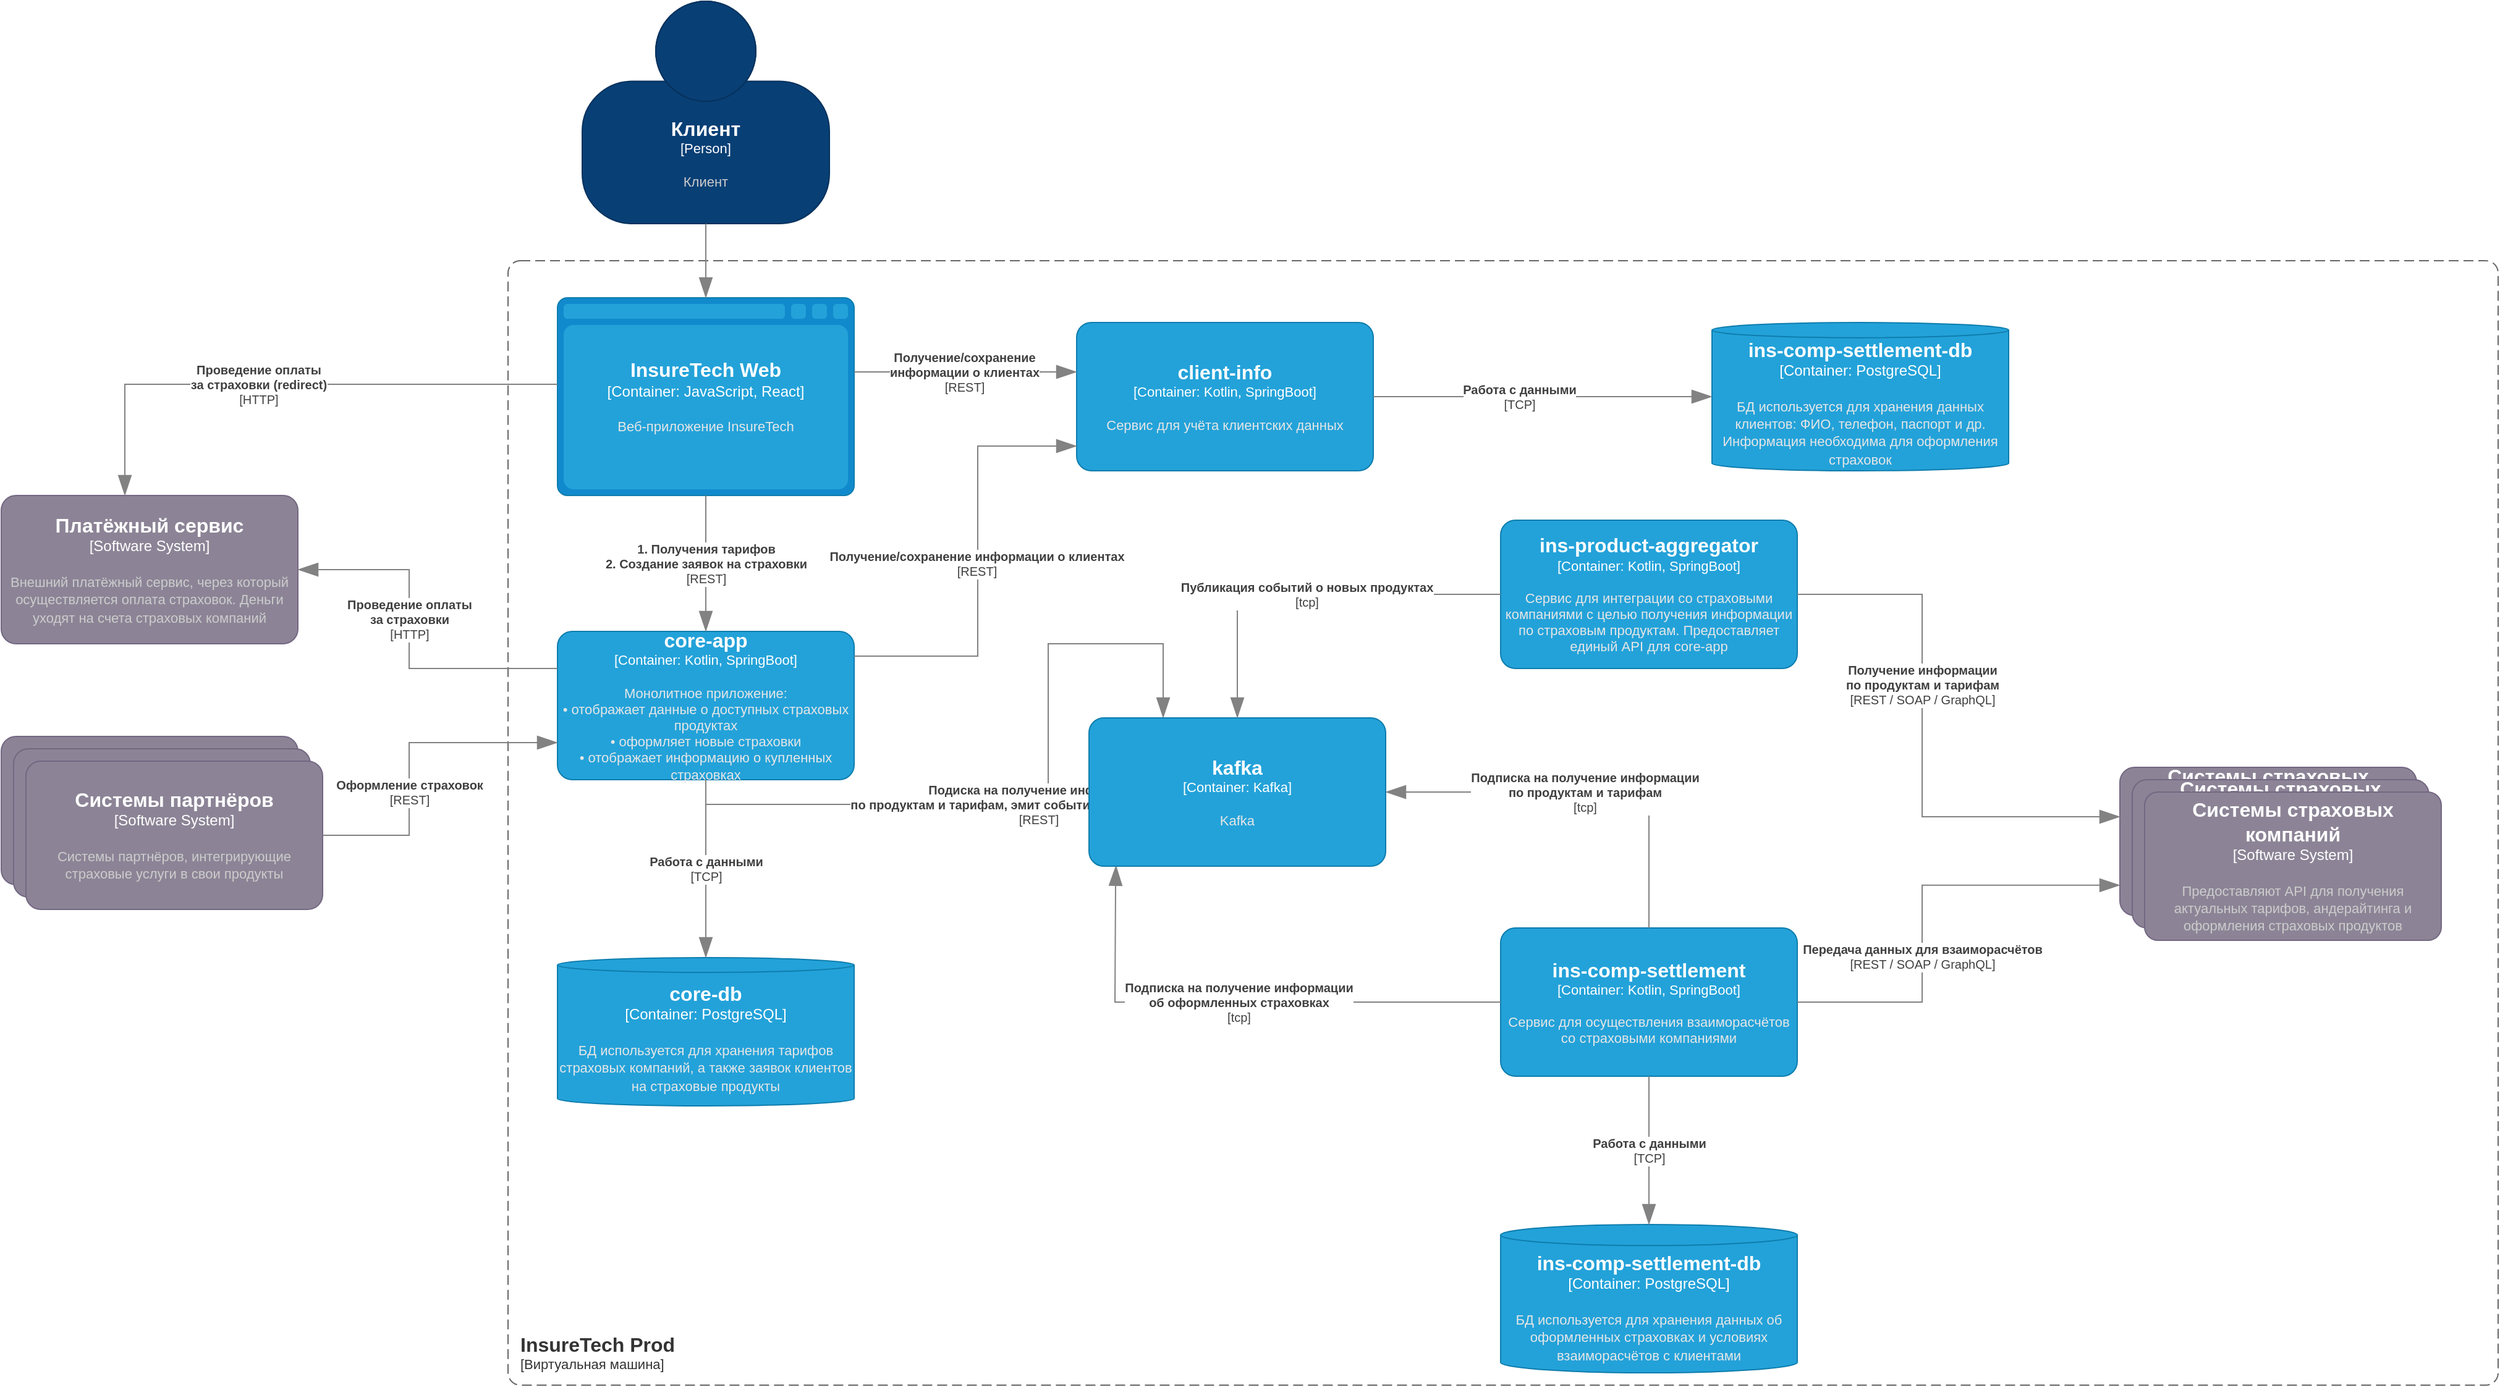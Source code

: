 <mxfile version="26.1.0">
  <diagram id="51zmUan4mFf6pz3q3UUt" name="InsureTech">
    <mxGraphModel dx="1765" dy="2244" grid="1" gridSize="10" guides="1" tooltips="1" connect="1" arrows="1" fold="1" page="1" pageScale="1" pageWidth="827" pageHeight="1169" math="0" shadow="0">
      <root>
        <mxCell id="0" />
        <mxCell id="1" parent="0" />
        <object placeholders="1" c4Name="InsureTech Prod" c4Type="SystemScopeBoundary" c4Application="Виртуальная машина" label="&lt;font style=&quot;font-size: 16px&quot;&gt;&lt;b&gt;&lt;div style=&quot;text-align: left&quot;&gt;%c4Name%&lt;/div&gt;&lt;/b&gt;&lt;/font&gt;&lt;div style=&quot;text-align: left&quot;&gt;[%c4Application%]&lt;/div&gt;" id="uZ0quFO-MIEIE11IO5jD-1">
          <mxCell style="rounded=1;fontSize=11;whiteSpace=wrap;html=1;dashed=1;arcSize=20;fillColor=none;strokeColor=#666666;fontColor=#333333;labelBackgroundColor=none;align=left;verticalAlign=bottom;labelBorderColor=none;spacingTop=0;spacing=10;dashPattern=8 4;metaEdit=1;rotatable=0;perimeter=rectanglePerimeter;noLabel=0;labelPadding=0;allowArrows=0;connectable=0;expand=0;recursiveResize=0;editable=1;pointerEvents=0;absoluteArcSize=1;points=[[0.25,0,0],[0.5,0,0],[0.75,0,0],[1,0.25,0],[1,0.5,0],[1,0.75,0],[0.75,1,0],[0.5,1,0],[0.25,1,0],[0,0.75,0],[0,0.5,0],[0,0.25,0]];" parent="1" vertex="1">
            <mxGeometry x="450" y="130" width="1610" height="910" as="geometry" />
          </mxCell>
        </object>
        <object placeholders="1" c4Type="core-db" c4Container="Container" c4Technology="PostgreSQL" c4Description="БД используется для хранения тарифов страховых компаний, а также заявок клиентов на страховые продукты" label="&lt;font style=&quot;font-size: 16px&quot;&gt;&lt;b&gt;%c4Type%&lt;/b&gt;&lt;/font&gt;&lt;div&gt;[%c4Container%:&amp;nbsp;%c4Technology%]&lt;/div&gt;&lt;br&gt;&lt;div&gt;&lt;font style=&quot;font-size: 11px&quot;&gt;&lt;font color=&quot;#E6E6E6&quot;&gt;%c4Description%&lt;/font&gt;&lt;/div&gt;" id="uZ0quFO-MIEIE11IO5jD-2">
          <mxCell style="shape=cylinder3;size=6.0;whiteSpace=wrap;html=1;boundedLbl=1;rounded=0;labelBackgroundColor=none;fillColor=#23A2D9;fontSize=12;fontColor=#ffffff;align=center;strokeColor=#0E7DAD;metaEdit=1;points=[[0.5,0,0],[1,0.25,0],[1,0.5,0],[1,0.75,0],[0.5,1,0],[0,0.75,0],[0,0.5,0],[0,0.25,0]];resizable=0;" parent="1" vertex="1">
            <mxGeometry x="490" y="694" width="240" height="120" as="geometry" />
          </mxCell>
        </object>
        <object placeholders="1" c4Name="core-app" c4Type="Container" c4Technology="Kotlin, SpringBoot" c4Description="Монолитное приложение:&#xa;• отображает данные о доступных страховых продуктах&#xa;• оформляет новые страховки&#xa;• отображает информацию о купленных страховках" label="&lt;font style=&quot;font-size: 16px&quot;&gt;&lt;b&gt;%c4Name%&lt;/b&gt;&lt;/font&gt;&lt;div&gt;[%c4Type%: %c4Technology%]&lt;/div&gt;&lt;br&gt;&lt;div&gt;&lt;font style=&quot;font-size: 11px&quot;&gt;&lt;font color=&quot;#E6E6E6&quot;&gt;%c4Description%&lt;/font&gt;&lt;/div&gt;" id="uZ0quFO-MIEIE11IO5jD-3">
          <mxCell style="rounded=1;whiteSpace=wrap;html=1;fontSize=11;labelBackgroundColor=none;fillColor=#23A2D9;fontColor=#ffffff;align=center;arcSize=10;strokeColor=#0E7DAD;metaEdit=1;resizable=0;points=[[0.25,0,0],[0.5,0,0],[0.75,0,0],[1,0.25,0],[1,0.5,0],[1,0.75,0],[0.75,1,0],[0.5,1,0],[0.25,1,0],[0,0.75,0],[0,0.5,0],[0,0.25,0]];" parent="1" vertex="1">
            <mxGeometry x="490" y="430" width="240" height="120" as="geometry" />
          </mxCell>
        </object>
        <object placeholders="1" c4Type="InsureTech Web" c4Container="Container" c4Technology="JavaScript, React" c4Description="Веб-приложение InsureTech" label="&lt;font style=&quot;font-size: 16px&quot;&gt;&lt;b&gt;%c4Type%&lt;/b&gt;&lt;/font&gt;&lt;div&gt;[%c4Container%:&amp;nbsp;%c4Technology%]&lt;/div&gt;&lt;br&gt;&lt;div&gt;&lt;font style=&quot;font-size: 11px&quot;&gt;&lt;font color=&quot;#E6E6E6&quot;&gt;%c4Description%&lt;/font&gt;&lt;/div&gt;" id="uZ0quFO-MIEIE11IO5jD-4">
          <mxCell style="shape=mxgraph.c4.webBrowserContainer2;whiteSpace=wrap;html=1;boundedLbl=1;rounded=0;labelBackgroundColor=none;strokeColor=#118ACD;fillColor=#23A2D9;strokeColor=#118ACD;strokeColor2=#0E7DAD;fontSize=12;fontColor=#ffffff;align=center;metaEdit=1;points=[[0.5,0,0],[1,0.25,0],[1,0.5,0],[1,0.75,0],[0.5,1,0],[0,0.75,0],[0,0.5,0],[0,0.25,0]];resizable=0;" parent="1" vertex="1">
            <mxGeometry x="490" y="160" width="240" height="160" as="geometry" />
          </mxCell>
        </object>
        <object placeholders="1" c4Type="Relationship" c4Technology="REST" c4Description="1. Получения тарифов&#xa;2. Создание заявок на страховки" label="&lt;div style=&quot;text-align: left&quot;&gt;&lt;div style=&quot;text-align: center&quot;&gt;&lt;b&gt;%c4Description%&lt;/b&gt;&lt;/div&gt;&lt;div style=&quot;text-align: center&quot;&gt;[%c4Technology%]&lt;/div&gt;&lt;/div&gt;" id="uZ0quFO-MIEIE11IO5jD-5">
          <mxCell style="endArrow=blockThin;html=1;fontSize=10;fontColor=#404040;strokeWidth=1;endFill=1;strokeColor=#828282;elbow=vertical;metaEdit=1;endSize=14;startSize=14;jumpStyle=arc;jumpSize=16;rounded=0;edgeStyle=orthogonalEdgeStyle;" parent="1" source="uZ0quFO-MIEIE11IO5jD-4" target="uZ0quFO-MIEIE11IO5jD-3" edge="1">
            <mxGeometry width="240" relative="1" as="geometry">
              <mxPoint x="550" y="290" as="sourcePoint" />
              <mxPoint x="790" y="290" as="targetPoint" />
              <Array as="points">
                <mxPoint x="610" y="160" />
              </Array>
            </mxGeometry>
          </mxCell>
        </object>
        <object placeholders="1" c4Type="Relationship" c4Technology="TCP" c4Description="Работа с данными" label="&lt;div style=&quot;text-align: left&quot;&gt;&lt;div style=&quot;text-align: center&quot;&gt;&lt;b&gt;%c4Description%&lt;/b&gt;&lt;/div&gt;&lt;div style=&quot;text-align: center&quot;&gt;[%c4Technology%]&lt;/div&gt;&lt;/div&gt;" id="uZ0quFO-MIEIE11IO5jD-6">
          <mxCell style="endArrow=blockThin;html=1;fontSize=10;fontColor=#404040;strokeWidth=1;endFill=1;strokeColor=#828282;elbow=vertical;metaEdit=1;endSize=14;startSize=14;jumpStyle=arc;jumpSize=16;rounded=0;edgeStyle=orthogonalEdgeStyle;" parent="1" source="uZ0quFO-MIEIE11IO5jD-3" target="uZ0quFO-MIEIE11IO5jD-2" edge="1">
            <mxGeometry width="240" relative="1" as="geometry">
              <mxPoint x="600" y="600" as="sourcePoint" />
              <mxPoint x="840" y="600" as="targetPoint" />
            </mxGeometry>
          </mxCell>
        </object>
        <object placeholders="1" c4Name="Системы партнеров" c4Type="Software System" c4Description="Системы партнеров, интегрирующие страховые услуги в свои продукты" label="&lt;font style=&quot;font-size: 16px&quot;&gt;&lt;b&gt;%c4Name%&lt;/b&gt;&lt;/font&gt;&lt;div&gt;[%c4Type%]&lt;/div&gt;&lt;br&gt;&lt;div&gt;&lt;font style=&quot;font-size: 11px&quot;&gt;&lt;font color=&quot;#cccccc&quot;&gt;%c4Description%&lt;/font&gt;&lt;/div&gt;" id="uZ0quFO-MIEIE11IO5jD-7">
          <mxCell style="rounded=1;whiteSpace=wrap;html=1;labelBackgroundColor=none;fillColor=#8C8496;fontColor=#ffffff;align=center;arcSize=10;strokeColor=#736782;metaEdit=1;resizable=0;points=[[0.25,0,0],[0.5,0,0],[0.75,0,0],[1,0.25,0],[1,0.5,0],[1,0.75,0],[0.75,1,0],[0.5,1,0],[0.25,1,0],[0,0.75,0],[0,0.5,0],[0,0.25,0]];" parent="1" vertex="1">
            <mxGeometry x="40" y="515" width="240" height="120" as="geometry" />
          </mxCell>
        </object>
        <object placeholders="1" c4Name="Системы партнеров" c4Type="Software System" c4Description="Системы партнеров, интегрирующие страховые услуги в свои продукты" label="&lt;font style=&quot;font-size: 16px&quot;&gt;&lt;b&gt;%c4Name%&lt;/b&gt;&lt;/font&gt;&lt;div&gt;[%c4Type%]&lt;/div&gt;&lt;br&gt;&lt;div&gt;&lt;font style=&quot;font-size: 11px&quot;&gt;&lt;font color=&quot;#cccccc&quot;&gt;%c4Description%&lt;/font&gt;&lt;/div&gt;" id="uZ0quFO-MIEIE11IO5jD-8">
          <mxCell style="rounded=1;whiteSpace=wrap;html=1;labelBackgroundColor=none;fillColor=#8C8496;fontColor=#ffffff;align=center;arcSize=10;strokeColor=#736782;metaEdit=1;resizable=0;points=[[0.25,0,0],[0.5,0,0],[0.75,0,0],[1,0.25,0],[1,0.5,0],[1,0.75,0],[0.75,1,0],[0.5,1,0],[0.25,1,0],[0,0.75,0],[0,0.5,0],[0,0.25,0]];" parent="1" vertex="1">
            <mxGeometry x="50" y="525" width="240" height="120" as="geometry" />
          </mxCell>
        </object>
        <object placeholders="1" c4Name="Системы партнёров" c4Type="Software System" c4Description="Системы партнёров, интегрирующие страховые услуги в свои продукты" label="&lt;font style=&quot;font-size: 16px&quot;&gt;&lt;b&gt;%c4Name%&lt;/b&gt;&lt;/font&gt;&lt;div&gt;[%c4Type%]&lt;/div&gt;&lt;br&gt;&lt;div&gt;&lt;font style=&quot;font-size: 11px&quot;&gt;&lt;font color=&quot;#cccccc&quot;&gt;%c4Description%&lt;/font&gt;&lt;/div&gt;" id="uZ0quFO-MIEIE11IO5jD-9">
          <mxCell style="rounded=1;whiteSpace=wrap;html=1;labelBackgroundColor=none;fillColor=#8C8496;fontColor=#ffffff;align=center;arcSize=10;strokeColor=#736782;metaEdit=1;resizable=0;points=[[0.25,0,0],[0.5,0,0],[0.75,0,0],[1,0.25,0],[1,0.5,0],[1,0.75,0],[0.75,1,0],[0.5,1,0],[0.25,1,0],[0,0.75,0],[0,0.5,0],[0,0.25,0]];" parent="1" vertex="1">
            <mxGeometry x="60" y="535" width="240" height="120" as="geometry" />
          </mxCell>
        </object>
        <object placeholders="1" c4Type="Relationship" c4Technology="REST" c4Description="Оформление страховок" label="&lt;div style=&quot;text-align: left&quot;&gt;&lt;div style=&quot;text-align: center&quot;&gt;&lt;b&gt;%c4Description%&lt;/b&gt;&lt;/div&gt;&lt;div style=&quot;text-align: center&quot;&gt;[%c4Technology%]&lt;/div&gt;&lt;/div&gt;" id="uZ0quFO-MIEIE11IO5jD-10">
          <mxCell style="endArrow=blockThin;html=1;fontSize=10;fontColor=#404040;strokeWidth=1;endFill=1;strokeColor=#828282;elbow=vertical;metaEdit=1;endSize=14;startSize=14;jumpStyle=arc;jumpSize=16;rounded=0;edgeStyle=orthogonalEdgeStyle;" parent="1" source="uZ0quFO-MIEIE11IO5jD-9" target="uZ0quFO-MIEIE11IO5jD-3" edge="1">
            <mxGeometry x="-0.207" width="240" relative="1" as="geometry">
              <mxPoint x="50" y="415" as="sourcePoint" />
              <mxPoint x="490" y="595" as="targetPoint" />
              <Array as="points">
                <mxPoint x="370" y="595" />
                <mxPoint x="370" y="520" />
              </Array>
              <mxPoint as="offset" />
            </mxGeometry>
          </mxCell>
        </object>
        <object placeholders="1" c4Name="Системы страховых компаний" c4Type="Software System" c4Description="Системы страховых компаний, предоставляющие API для получения актуальных тарифов, андерайтинга и оформления страховых продуктов" label="&lt;font style=&quot;font-size: 16px&quot;&gt;&lt;b&gt;%c4Name%&lt;/b&gt;&lt;/font&gt;&lt;div&gt;[%c4Type%]&lt;/div&gt;&lt;br&gt;&lt;div&gt;&lt;font style=&quot;font-size: 11px&quot;&gt;&lt;font color=&quot;#cccccc&quot;&gt;%c4Description%&lt;/font&gt;&lt;/div&gt;" id="uZ0quFO-MIEIE11IO5jD-11">
          <mxCell style="rounded=1;whiteSpace=wrap;html=1;labelBackgroundColor=none;fillColor=#8C8496;fontColor=#ffffff;align=center;arcSize=10;strokeColor=#736782;metaEdit=1;resizable=0;points=[[0.25,0,0],[0.5,0,0],[0.75,0,0],[1,0.25,0],[1,0.5,0],[1,0.75,0],[0.75,1,0],[0.5,1,0],[0.25,1,0],[0,0.75,0],[0,0.5,0],[0,0.25,0]];" parent="1" vertex="1">
            <mxGeometry x="1754" y="540" width="240" height="120" as="geometry" />
          </mxCell>
        </object>
        <object placeholders="1" c4Name="Системы страховых компаний" c4Type="Software System" c4Description="Системы страховых компаний, предоставляющие API для получения актуальных тарифов, андерайтинга и оформления страховых продуктов" label="&lt;font style=&quot;font-size: 16px&quot;&gt;&lt;b&gt;%c4Name%&lt;/b&gt;&lt;/font&gt;&lt;div&gt;[%c4Type%]&lt;/div&gt;&lt;br&gt;&lt;div&gt;&lt;font style=&quot;font-size: 11px&quot;&gt;&lt;font color=&quot;#cccccc&quot;&gt;%c4Description%&lt;/font&gt;&lt;/div&gt;" id="uZ0quFO-MIEIE11IO5jD-12">
          <mxCell style="rounded=1;whiteSpace=wrap;html=1;labelBackgroundColor=none;fillColor=#8C8496;fontColor=#ffffff;align=center;arcSize=10;strokeColor=#736782;metaEdit=1;resizable=0;points=[[0.25,0,0],[0.5,0,0],[0.75,0,0],[1,0.25,0],[1,0.5,0],[1,0.75,0],[0.75,1,0],[0.5,1,0],[0.25,1,0],[0,0.75,0],[0,0.5,0],[0,0.25,0]];" parent="1" vertex="1">
            <mxGeometry x="1764" y="550" width="240" height="120" as="geometry" />
          </mxCell>
        </object>
        <object placeholders="1" c4Name="Системы страховых компаний" c4Type="Software System" c4Description="Предоставляют API для получения актуальных тарифов, андерайтинга и оформления страховых продуктов" label="&lt;font style=&quot;font-size: 16px&quot;&gt;&lt;b&gt;%c4Name%&lt;/b&gt;&lt;/font&gt;&lt;div&gt;[%c4Type%]&lt;/div&gt;&lt;br&gt;&lt;div&gt;&lt;font style=&quot;font-size: 11px&quot;&gt;&lt;font color=&quot;#cccccc&quot;&gt;%c4Description%&lt;/font&gt;&lt;/div&gt;" id="uZ0quFO-MIEIE11IO5jD-13">
          <mxCell style="rounded=1;whiteSpace=wrap;html=1;labelBackgroundColor=none;fillColor=#8C8496;fontColor=#ffffff;align=center;arcSize=9;strokeColor=#736782;metaEdit=1;resizable=0;points=[[0.25,0,0],[0.5,0,0],[0.75,0,0],[1,0.25,0],[1,0.5,0],[1,0.75,0],[0.75,1,0],[0.5,1,0],[0.25,1,0],[0,0.75,0],[0,0.5,0],[0,0.25,0]];" parent="1" vertex="1">
            <mxGeometry x="1774" y="560" width="240" height="120" as="geometry" />
          </mxCell>
        </object>
        <object placeholders="1" c4Name="ins-product-aggregator" c4Type="Container" c4Technology="Kotlin, SpringBoot" c4Description="Сервис для интеграции со страховыми компаниями с целью получения информации по страховым продуктам. Предоставляет единый API для core-app" label="&lt;font style=&quot;font-size: 16px&quot;&gt;&lt;b&gt;%c4Name%&lt;/b&gt;&lt;/font&gt;&lt;div&gt;[%c4Type%: %c4Technology%]&lt;/div&gt;&lt;br&gt;&lt;div&gt;&lt;font style=&quot;font-size: 11px&quot;&gt;&lt;font color=&quot;#E6E6E6&quot;&gt;%c4Description%&lt;/font&gt;&lt;/div&gt;" id="uZ0quFO-MIEIE11IO5jD-16">
          <mxCell style="rounded=1;whiteSpace=wrap;html=1;fontSize=11;labelBackgroundColor=none;fillColor=#23A2D9;fontColor=#ffffff;align=center;arcSize=10;strokeColor=#0E7DAD;metaEdit=1;resizable=0;points=[[0.25,0,0],[0.5,0,0],[0.75,0,0],[1,0.25,0],[1,0.5,0],[1,0.75,0],[0.75,1,0],[0.5,1,0],[0.25,1,0],[0,0.75,0],[0,0.5,0],[0,0.25,0]];" parent="1" vertex="1">
            <mxGeometry x="1253" y="340" width="240" height="120" as="geometry" />
          </mxCell>
        </object>
        <object placeholders="1" c4Type="Relationship" c4Technology="REST / SOAP / GraphQL" c4Description="Получение информации &#xa;по продуктам и тарифам" label="&lt;div style=&quot;text-align: left&quot;&gt;&lt;div style=&quot;text-align: center&quot;&gt;&lt;b&gt;%c4Description%&lt;/b&gt;&lt;/div&gt;&lt;div style=&quot;text-align: center&quot;&gt;[%c4Technology%]&lt;/div&gt;&lt;/div&gt;" id="uZ0quFO-MIEIE11IO5jD-17">
          <mxCell style="endArrow=blockThin;html=1;fontSize=10;fontColor=#404040;strokeWidth=1;endFill=1;strokeColor=#828282;elbow=vertical;metaEdit=1;endSize=14;startSize=14;jumpStyle=arc;jumpSize=16;rounded=0;edgeStyle=orthogonalEdgeStyle;exitX=1;exitY=0.5;exitDx=0;exitDy=0;exitPerimeter=0;" parent="1" source="uZ0quFO-MIEIE11IO5jD-16" target="uZ0quFO-MIEIE11IO5jD-11" edge="1">
            <mxGeometry x="-0.214" width="240" relative="1" as="geometry">
              <mxPoint x="1004" y="390" as="sourcePoint" />
              <mxPoint x="1244" y="390" as="targetPoint" />
              <mxPoint as="offset" />
              <Array as="points">
                <mxPoint x="1594" y="400" />
                <mxPoint x="1594" y="580" />
              </Array>
            </mxGeometry>
          </mxCell>
        </object>
        <object placeholders="1" c4Type="Relationship" c4Technology="REST" c4Description="Подиска на получение информации &#xa;по продуктам и тарифам, эмит событий на продажу полисов" label="&lt;div style=&quot;text-align: left&quot;&gt;&lt;div style=&quot;text-align: center&quot;&gt;&lt;b&gt;%c4Description%&lt;/b&gt;&lt;/div&gt;&lt;div style=&quot;text-align: center&quot;&gt;[%c4Technology%]&lt;/div&gt;&lt;/div&gt;" id="uZ0quFO-MIEIE11IO5jD-18">
          <mxCell style="endArrow=blockThin;html=1;fontSize=10;fontColor=#404040;strokeWidth=1;endFill=1;strokeColor=#828282;elbow=vertical;metaEdit=1;endSize=14;startSize=14;jumpStyle=arc;jumpSize=16;rounded=0;edgeStyle=orthogonalEdgeStyle;entryX=0.25;entryY=0;entryDx=0;entryDy=0;entryPerimeter=0;" parent="1" source="uZ0quFO-MIEIE11IO5jD-3" target="TQWlQc1wtpcadUe5dc86-1" edge="1">
            <mxGeometry width="240" relative="1" as="geometry">
              <mxPoint x="1190" y="500" as="sourcePoint" />
              <mxPoint x="1370" y="500" as="targetPoint" />
              <mxPoint x="-1" as="offset" />
              <Array as="points">
                <mxPoint x="610" y="570" />
                <mxPoint x="887" y="570" />
                <mxPoint x="887" y="440" />
                <mxPoint x="980" y="440" />
              </Array>
            </mxGeometry>
          </mxCell>
        </object>
        <object placeholders="1" c4Name="ins-comp-settlement" c4Type="Container" c4Technology="Kotlin, SpringBoot" c4Description="Сервис для осуществления взаиморасчётов со страховыми компаниями" label="&lt;font style=&quot;font-size: 16px&quot;&gt;&lt;b&gt;%c4Name%&lt;/b&gt;&lt;/font&gt;&lt;div&gt;[%c4Type%: %c4Technology%]&lt;/div&gt;&lt;br&gt;&lt;div&gt;&lt;font style=&quot;font-size: 11px&quot;&gt;&lt;font color=&quot;#E6E6E6&quot;&gt;%c4Description%&lt;/font&gt;&lt;/div&gt;" id="uZ0quFO-MIEIE11IO5jD-19">
          <mxCell style="rounded=1;whiteSpace=wrap;html=1;fontSize=11;labelBackgroundColor=none;fillColor=#23A2D9;fontColor=#ffffff;align=center;arcSize=10;strokeColor=#0E7DAD;metaEdit=1;resizable=0;points=[[0.25,0,0],[0.5,0,0],[0.75,0,0],[1,0.25,0],[1,0.5,0],[1,0.75,0],[0.75,1,0],[0.5,1,0],[0.25,1,0],[0,0.75,0],[0,0.5,0],[0,0.25,0]];" parent="1" vertex="1">
            <mxGeometry x="1253" y="670" width="240" height="120" as="geometry" />
          </mxCell>
        </object>
        <object placeholders="1" c4Name="Клиент" c4Type="Person" c4Description="Клиент" label="&lt;font style=&quot;font-size: 16px&quot;&gt;&lt;b&gt;%c4Name%&lt;/b&gt;&lt;/font&gt;&lt;div&gt;[%c4Type%]&lt;/div&gt;&lt;br&gt;&lt;div&gt;&lt;font style=&quot;font-size: 11px&quot;&gt;&lt;font color=&quot;#cccccc&quot;&gt;%c4Description%&lt;/font&gt;&lt;/div&gt;" id="uZ0quFO-MIEIE11IO5jD-23">
          <mxCell style="html=1;fontSize=11;dashed=0;whiteSpace=wrap;fillColor=#083F75;strokeColor=#06315C;fontColor=#ffffff;shape=mxgraph.c4.person2;align=center;metaEdit=1;points=[[0.5,0,0],[1,0.5,0],[1,0.75,0],[0.75,1,0],[0.5,1,0],[0.25,1,0],[0,0.75,0],[0,0.5,0]];resizable=0;" parent="1" vertex="1">
            <mxGeometry x="510" y="-80" width="200" height="180" as="geometry" />
          </mxCell>
        </object>
        <object placeholders="1" c4Type="Relationship" id="uZ0quFO-MIEIE11IO5jD-24">
          <mxCell style="endArrow=blockThin;html=1;fontSize=10;fontColor=#404040;strokeWidth=1;endFill=1;strokeColor=#828282;elbow=vertical;metaEdit=1;endSize=14;startSize=14;jumpStyle=arc;jumpSize=16;rounded=0;edgeStyle=orthogonalEdgeStyle;" parent="1" source="uZ0quFO-MIEIE11IO5jD-23" target="uZ0quFO-MIEIE11IO5jD-4" edge="1">
            <mxGeometry width="240" relative="1" as="geometry">
              <mxPoint x="650" y="10" as="sourcePoint" />
              <mxPoint x="890" y="10" as="targetPoint" />
            </mxGeometry>
          </mxCell>
        </object>
        <object placeholders="1" c4Type="ins-comp-settlement-db" c4Container="Container" c4Technology="PostgreSQL" c4Description="БД используется для хранения данных об оформленных страховках и условиях взаиморасчётов с клиентами" label="&lt;font style=&quot;font-size: 16px&quot;&gt;&lt;b&gt;%c4Type%&lt;/b&gt;&lt;/font&gt;&lt;div&gt;[%c4Container%:&amp;nbsp;%c4Technology%]&lt;/div&gt;&lt;br&gt;&lt;div&gt;&lt;font style=&quot;font-size: 11px&quot;&gt;&lt;font color=&quot;#E6E6E6&quot;&gt;%c4Description%&lt;/font&gt;&lt;/div&gt;" id="uZ0quFO-MIEIE11IO5jD-28">
          <mxCell style="shape=cylinder3;size=8.51;whiteSpace=wrap;html=1;boundedLbl=1;rounded=0;labelBackgroundColor=none;fillColor=#23A2D9;fontSize=12;fontColor=#ffffff;align=center;strokeColor=#0E7DAD;metaEdit=1;points=[[0.5,0,0],[1,0.25,0],[1,0.5,0],[1,0.75,0],[0.5,1,0],[0,0.75,0],[0,0.5,0],[0,0.25,0]];resizable=0;" parent="1" vertex="1">
            <mxGeometry x="1253" y="910" width="240" height="120" as="geometry" />
          </mxCell>
        </object>
        <object placeholders="1" c4Type="Relationship" c4Technology="TCP" c4Description="Работа с данными" label="&lt;div style=&quot;text-align: left&quot;&gt;&lt;div style=&quot;text-align: center&quot;&gt;&lt;b&gt;%c4Description%&lt;/b&gt;&lt;/div&gt;&lt;div style=&quot;text-align: center&quot;&gt;[%c4Technology%]&lt;/div&gt;&lt;/div&gt;" id="uZ0quFO-MIEIE11IO5jD-29">
          <mxCell style="endArrow=blockThin;html=1;fontSize=10;fontColor=#404040;strokeWidth=1;endFill=1;strokeColor=#828282;elbow=vertical;metaEdit=1;endSize=14;startSize=14;jumpStyle=arc;jumpSize=16;rounded=0;edgeStyle=orthogonalEdgeStyle;" parent="1" source="uZ0quFO-MIEIE11IO5jD-19" target="uZ0quFO-MIEIE11IO5jD-28" edge="1">
            <mxGeometry width="240" relative="1" as="geometry">
              <mxPoint x="933" y="800" as="sourcePoint" />
              <mxPoint x="933" y="920" as="targetPoint" />
            </mxGeometry>
          </mxCell>
        </object>
        <object placeholders="1" c4Type="Relationship" c4Technology="REST / SOAP / GraphQL" c4Description="Передача данных для взаиморасчётов" label="&lt;div style=&quot;text-align: left&quot;&gt;&lt;div style=&quot;text-align: center&quot;&gt;&lt;b&gt;%c4Description%&lt;/b&gt;&lt;/div&gt;&lt;div style=&quot;text-align: center&quot;&gt;[%c4Technology%]&lt;/div&gt;&lt;/div&gt;" id="uZ0quFO-MIEIE11IO5jD-32">
          <mxCell style="endArrow=blockThin;html=1;fontSize=10;fontColor=#404040;strokeWidth=1;endFill=1;strokeColor=#828282;elbow=vertical;metaEdit=1;endSize=14;startSize=14;jumpStyle=arc;jumpSize=16;rounded=0;edgeStyle=orthogonalEdgeStyle;entryX=0;entryY=0.795;entryDx=0;entryDy=0;entryPerimeter=0;" parent="1" source="uZ0quFO-MIEIE11IO5jD-19" target="uZ0quFO-MIEIE11IO5jD-11" edge="1">
            <mxGeometry x="-0.221" width="240" relative="1" as="geometry">
              <mxPoint x="1294" y="500" as="sourcePoint" />
              <mxPoint x="1484" y="590" as="targetPoint" />
              <mxPoint as="offset" />
              <Array as="points">
                <mxPoint x="1594" y="730" />
                <mxPoint x="1594" y="635" />
              </Array>
            </mxGeometry>
          </mxCell>
        </object>
        <object placeholders="1" c4Type="Relationship" c4Technology="tcp" c4Description="Подписка на получение информации &#xa;по продуктам и тарифам" label="&lt;div style=&quot;text-align: left&quot;&gt;&lt;div style=&quot;text-align: center&quot;&gt;&lt;b&gt;%c4Description%&lt;/b&gt;&lt;/div&gt;&lt;div style=&quot;text-align: center&quot;&gt;[%c4Technology%]&lt;/div&gt;&lt;/div&gt;" id="uZ0quFO-MIEIE11IO5jD-33">
          <mxCell style="endArrow=blockThin;html=1;fontSize=10;fontColor=#404040;strokeWidth=1;endFill=1;strokeColor=#828282;elbow=vertical;metaEdit=1;endSize=14;startSize=14;jumpStyle=arc;jumpSize=16;rounded=0;edgeStyle=orthogonalEdgeStyle;entryX=1;entryY=0.5;entryDx=0;entryDy=0;entryPerimeter=0;exitX=0.5;exitY=0;exitDx=0;exitDy=0;exitPerimeter=0;" parent="1" source="uZ0quFO-MIEIE11IO5jD-19" target="TQWlQc1wtpcadUe5dc86-1" edge="1">
            <mxGeometry x="0.005" width="240" relative="1" as="geometry">
              <mxPoint x="949" y="470" as="sourcePoint" />
              <mxPoint x="1129" y="470" as="targetPoint" />
              <mxPoint as="offset" />
              <Array as="points" />
            </mxGeometry>
          </mxCell>
        </object>
        <object placeholders="1" c4Type="Relationship" c4Technology="tcp" c4Description="Подписка на получение информации &#xa;об оформленных страховках" label="&lt;div style=&quot;text-align: left&quot;&gt;&lt;div style=&quot;text-align: center&quot;&gt;&lt;b&gt;%c4Description%&lt;/b&gt;&lt;/div&gt;&lt;div style=&quot;text-align: center&quot;&gt;[%c4Technology%]&lt;/div&gt;&lt;/div&gt;" id="uZ0quFO-MIEIE11IO5jD-34">
          <mxCell style="endArrow=blockThin;html=1;fontSize=10;fontColor=#404040;strokeWidth=1;endFill=1;strokeColor=#828282;elbow=vertical;metaEdit=1;endSize=14;startSize=14;jumpStyle=arc;jumpSize=16;rounded=0;edgeStyle=orthogonalEdgeStyle;entryX=0.091;entryY=0.995;entryDx=0;entryDy=0;entryPerimeter=0;" parent="1" source="uZ0quFO-MIEIE11IO5jD-19" target="TQWlQc1wtpcadUe5dc86-1" edge="1">
            <mxGeometry width="240" relative="1" as="geometry">
              <mxPoint x="740" y="470" as="sourcePoint" />
              <mxPoint x="920" y="470" as="targetPoint" />
              <mxPoint x="-1" as="offset" />
              <Array as="points">
                <mxPoint x="941" y="730" />
                <mxPoint x="941" y="660" />
                <mxPoint x="942" y="660" />
              </Array>
            </mxGeometry>
          </mxCell>
        </object>
        <object placeholders="1" c4Name="Платёжный сервис" c4Type="Software System" c4Description="Внешний платёжный сервис, через который осуществляется оплата страховок. Деньги уходят на счета страховых компаний" label="&lt;font style=&quot;font-size: 16px&quot;&gt;&lt;b&gt;%c4Name%&lt;/b&gt;&lt;/font&gt;&lt;div&gt;[%c4Type%]&lt;/div&gt;&lt;br&gt;&lt;div&gt;&lt;font style=&quot;font-size: 11px&quot;&gt;&lt;font color=&quot;#cccccc&quot;&gt;%c4Description%&lt;/font&gt;&lt;/div&gt;" id="uZ0quFO-MIEIE11IO5jD-36">
          <mxCell style="rounded=1;whiteSpace=wrap;html=1;labelBackgroundColor=none;fillColor=#8C8496;fontColor=#ffffff;align=center;arcSize=10;strokeColor=#736782;metaEdit=1;resizable=0;points=[[0.25,0,0],[0.5,0,0],[0.75,0,0],[1,0.25,0],[1,0.5,0],[1,0.75,0],[0.75,1,0],[0.5,1,0],[0.25,1,0],[0,0.75,0],[0,0.5,0],[0,0.25,0]];" parent="1" vertex="1">
            <mxGeometry x="40" y="320" width="240" height="120" as="geometry" />
          </mxCell>
        </object>
        <object placeholders="1" c4Type="Relationship" c4Technology="HTTP" c4Description="Проведение оплаты &#xa;за страховки" label="&lt;div style=&quot;text-align: left&quot;&gt;&lt;div style=&quot;text-align: center&quot;&gt;&lt;b&gt;%c4Description%&lt;/b&gt;&lt;/div&gt;&lt;div style=&quot;text-align: center&quot;&gt;[%c4Technology%]&lt;/div&gt;&lt;/div&gt;" id="uZ0quFO-MIEIE11IO5jD-37">
          <mxCell style="endArrow=blockThin;html=1;fontSize=10;fontColor=#404040;strokeWidth=1;endFill=1;strokeColor=#828282;elbow=vertical;metaEdit=1;endSize=14;startSize=14;jumpStyle=arc;jumpSize=16;rounded=0;edgeStyle=orthogonalEdgeStyle;" parent="1" source="uZ0quFO-MIEIE11IO5jD-3" target="uZ0quFO-MIEIE11IO5jD-36" edge="1">
            <mxGeometry x="0.103" width="240" relative="1" as="geometry">
              <mxPoint x="310" y="605" as="sourcePoint" />
              <mxPoint x="500" y="530" as="targetPoint" />
              <Array as="points">
                <mxPoint x="370" y="460" />
                <mxPoint x="370" y="380" />
              </Array>
              <mxPoint as="offset" />
            </mxGeometry>
          </mxCell>
        </object>
        <object placeholders="1" c4Type="Relationship" c4Technology="HTTP" c4Description="Проведение оплаты &#xa;за страховки (redirect)" label="&lt;div style=&quot;text-align: left&quot;&gt;&lt;div style=&quot;text-align: center&quot;&gt;&lt;b&gt;%c4Description%&lt;/b&gt;&lt;/div&gt;&lt;div style=&quot;text-align: center&quot;&gt;[%c4Technology%]&lt;/div&gt;&lt;/div&gt;" id="uZ0quFO-MIEIE11IO5jD-38">
          <mxCell style="endArrow=blockThin;html=1;fontSize=10;fontColor=#404040;strokeWidth=1;endFill=1;strokeColor=#828282;elbow=vertical;metaEdit=1;endSize=14;startSize=14;jumpStyle=arc;jumpSize=16;rounded=0;edgeStyle=orthogonalEdgeStyle;" parent="1" source="uZ0quFO-MIEIE11IO5jD-4" target="uZ0quFO-MIEIE11IO5jD-36" edge="1">
            <mxGeometry x="0.103" width="240" relative="1" as="geometry">
              <mxPoint x="500" y="470" as="sourcePoint" />
              <mxPoint x="290" y="390" as="targetPoint" />
              <Array as="points">
                <mxPoint x="140" y="230" />
              </Array>
              <mxPoint as="offset" />
            </mxGeometry>
          </mxCell>
        </object>
        <object placeholders="1" c4Name="client-info" c4Type="Container" c4Technology="Kotlin, SpringBoot" c4Description="Сервис для учёта клиентских данных" label="&lt;font style=&quot;font-size: 16px&quot;&gt;&lt;b&gt;%c4Name%&lt;/b&gt;&lt;/font&gt;&lt;div&gt;[%c4Type%: %c4Technology%]&lt;/div&gt;&lt;br&gt;&lt;div&gt;&lt;font style=&quot;font-size: 11px&quot;&gt;&lt;font color=&quot;#E6E6E6&quot;&gt;%c4Description%&lt;/font&gt;&lt;/div&gt;" id="ckVUTfoMV_SZnMC_Z-Nl-1">
          <mxCell style="rounded=1;whiteSpace=wrap;html=1;fontSize=11;labelBackgroundColor=none;fillColor=#23A2D9;fontColor=#ffffff;align=center;arcSize=10;strokeColor=#0E7DAD;metaEdit=1;resizable=0;points=[[0.25,0,0],[0.5,0,0],[0.75,0,0],[1,0.25,0],[1,0.5,0],[1,0.75,0],[0.75,1,0],[0.5,1,0],[0.25,1,0],[0,0.75,0],[0,0.5,0],[0,0.25,0]];" parent="1" vertex="1">
            <mxGeometry x="910" y="180" width="240" height="120" as="geometry" />
          </mxCell>
        </object>
        <object placeholders="1" c4Type="ins-comp-settlement-db" c4Container="Container" c4Technology="PostgreSQL" c4Description="БД используется для хранения данных клиентов: ФИО, телефон, паспорт и др. Информация необходима для оформления страховок" label="&lt;font style=&quot;font-size: 16px&quot;&gt;&lt;b&gt;%c4Type%&lt;/b&gt;&lt;/font&gt;&lt;div&gt;[%c4Container%:&amp;nbsp;%c4Technology%]&lt;/div&gt;&lt;br&gt;&lt;div&gt;&lt;font style=&quot;font-size: 11px&quot;&gt;&lt;font color=&quot;#E6E6E6&quot;&gt;%c4Description%&lt;/font&gt;&lt;/div&gt;" id="ckVUTfoMV_SZnMC_Z-Nl-2">
          <mxCell style="shape=cylinder3;size=6.172;whiteSpace=wrap;html=1;boundedLbl=1;rounded=0;labelBackgroundColor=none;fillColor=#23A2D9;fontSize=12;fontColor=#ffffff;align=center;strokeColor=#0E7DAD;metaEdit=1;points=[[0.5,0,0],[1,0.25,0],[1,0.5,0],[1,0.75,0],[0.5,1,0],[0,0.75,0],[0,0.5,0],[0,0.25,0]];resizable=0;" parent="1" vertex="1">
            <mxGeometry x="1424" y="180" width="240" height="120" as="geometry" />
          </mxCell>
        </object>
        <object placeholders="1" c4Type="Relationship" c4Technology="TCP" c4Description="Работа с данными" label="&lt;div style=&quot;text-align: left&quot;&gt;&lt;div style=&quot;text-align: center&quot;&gt;&lt;b&gt;%c4Description%&lt;/b&gt;&lt;/div&gt;&lt;div style=&quot;text-align: center&quot;&gt;[%c4Technology%]&lt;/div&gt;&lt;/div&gt;" id="ckVUTfoMV_SZnMC_Z-Nl-3">
          <mxCell style="endArrow=blockThin;html=1;fontSize=10;fontColor=#404040;strokeWidth=1;endFill=1;strokeColor=#828282;elbow=vertical;metaEdit=1;endSize=14;startSize=14;jumpStyle=arc;jumpSize=16;rounded=0;edgeStyle=orthogonalEdgeStyle;exitX=1;exitY=0.5;exitDx=0;exitDy=0;exitPerimeter=0;" parent="1" source="ckVUTfoMV_SZnMC_Z-Nl-1" target="ckVUTfoMV_SZnMC_Z-Nl-2" edge="1">
            <mxGeometry x="-0.143" width="240" relative="1" as="geometry">
              <mxPoint x="1284" y="240" as="sourcePoint" />
              <mxPoint x="1174" y="920" as="targetPoint" />
              <mxPoint as="offset" />
            </mxGeometry>
          </mxCell>
        </object>
        <object placeholders="1" c4Type="Relationship" c4Technology="REST" c4Description="Получение/сохранение информации о клиентах" label="&lt;div style=&quot;text-align: left&quot;&gt;&lt;div style=&quot;text-align: center&quot;&gt;&lt;b&gt;%c4Description%&lt;/b&gt;&lt;/div&gt;&lt;div style=&quot;text-align: center&quot;&gt;[%c4Technology%]&lt;/div&gt;&lt;/div&gt;" id="ckVUTfoMV_SZnMC_Z-Nl-4">
          <mxCell style="endArrow=blockThin;html=1;fontSize=10;fontColor=#404040;strokeWidth=1;endFill=1;strokeColor=#828282;elbow=vertical;metaEdit=1;endSize=14;startSize=14;jumpStyle=arc;jumpSize=16;rounded=0;edgeStyle=orthogonalEdgeStyle;" parent="1" source="uZ0quFO-MIEIE11IO5jD-3" target="ckVUTfoMV_SZnMC_Z-Nl-1" edge="1">
            <mxGeometry width="240" relative="1" as="geometry">
              <mxPoint x="740" y="500" as="sourcePoint" />
              <mxPoint x="920" y="500" as="targetPoint" />
              <mxPoint x="-1" as="offset" />
              <Array as="points">
                <mxPoint x="830" y="450" />
                <mxPoint x="830" y="280" />
              </Array>
            </mxGeometry>
          </mxCell>
        </object>
        <object placeholders="1" c4Type="Relationship" c4Technology="REST" c4Description="Получение/сохранение&#xa; информации о клиентах" label="&lt;div style=&quot;text-align: left&quot;&gt;&lt;div style=&quot;text-align: center&quot;&gt;&lt;b&gt;%c4Description%&lt;/b&gt;&lt;/div&gt;&lt;div style=&quot;text-align: center&quot;&gt;[%c4Technology%]&lt;/div&gt;&lt;/div&gt;" id="ckVUTfoMV_SZnMC_Z-Nl-5">
          <mxCell style="endArrow=blockThin;html=1;fontSize=10;fontColor=#404040;strokeWidth=1;endFill=1;strokeColor=#828282;elbow=vertical;metaEdit=1;endSize=14;startSize=14;jumpStyle=arc;jumpSize=16;rounded=0;edgeStyle=orthogonalEdgeStyle;" parent="1" source="uZ0quFO-MIEIE11IO5jD-4" target="ckVUTfoMV_SZnMC_Z-Nl-1" edge="1">
            <mxGeometry width="240" relative="1" as="geometry">
              <mxPoint x="740" y="460" as="sourcePoint" />
              <mxPoint x="920" y="290" as="targetPoint" />
              <mxPoint x="-1" as="offset" />
              <Array as="points">
                <mxPoint x="820" y="220" />
                <mxPoint x="820" y="220" />
              </Array>
            </mxGeometry>
          </mxCell>
        </object>
        <object placeholders="1" c4Name="kafka" c4Type="Container" c4Technology="Kafka" c4Description="Kafka" label="&lt;font style=&quot;font-size: 16px&quot;&gt;&lt;b&gt;%c4Name%&lt;/b&gt;&lt;/font&gt;&lt;div&gt;[%c4Type%: %c4Technology%]&lt;/div&gt;&lt;br&gt;&lt;div&gt;&lt;font style=&quot;font-size: 11px&quot;&gt;&lt;font color=&quot;#E6E6E6&quot;&gt;%c4Description%&lt;/font&gt;&lt;/div&gt;" id="TQWlQc1wtpcadUe5dc86-1">
          <mxCell style="rounded=1;whiteSpace=wrap;html=1;fontSize=11;labelBackgroundColor=none;fillColor=#23A2D9;fontColor=#ffffff;align=center;arcSize=10;strokeColor=#0E7DAD;metaEdit=1;resizable=0;points=[[0.25,0,0],[0.5,0,0],[0.75,0,0],[1,0.25,0],[1,0.5,0],[1,0.75,0],[0.75,1,0],[0.5,1,0],[0.25,1,0],[0,0.75,0],[0,0.5,0],[0,0.25,0]];" vertex="1" parent="1">
            <mxGeometry x="920" y="500" width="240" height="120" as="geometry" />
          </mxCell>
        </object>
        <object placeholders="1" c4Type="Relationship" c4Technology="tcp" c4Description="Публикация событий о новых продуктах" label="&lt;div style=&quot;text-align: left&quot;&gt;&lt;div style=&quot;text-align: center&quot;&gt;&lt;b&gt;%c4Description%&lt;/b&gt;&lt;/div&gt;&lt;div style=&quot;text-align: center&quot;&gt;[%c4Technology%]&lt;/div&gt;&lt;/div&gt;" id="TQWlQc1wtpcadUe5dc86-4">
          <mxCell style="endArrow=blockThin;html=1;fontSize=10;fontColor=#404040;strokeWidth=1;endFill=1;strokeColor=#828282;elbow=vertical;metaEdit=1;endSize=14;startSize=14;jumpStyle=arc;jumpSize=16;rounded=0;edgeStyle=orthogonalEdgeStyle;entryX=0.5;entryY=0;entryDx=0;entryDy=0;entryPerimeter=0;exitX=0;exitY=0.5;exitDx=0;exitDy=0;exitPerimeter=0;" edge="1" parent="1" source="uZ0quFO-MIEIE11IO5jD-16" target="TQWlQc1wtpcadUe5dc86-1">
            <mxGeometry x="0.004" width="240" relative="1" as="geometry">
              <mxPoint x="1263" y="459.51" as="sourcePoint" />
              <mxPoint x="1050" y="349.51" as="targetPoint" />
              <mxPoint as="offset" />
              <Array as="points">
                <mxPoint x="1040" y="400" />
              </Array>
            </mxGeometry>
          </mxCell>
        </object>
      </root>
    </mxGraphModel>
  </diagram>
</mxfile>
